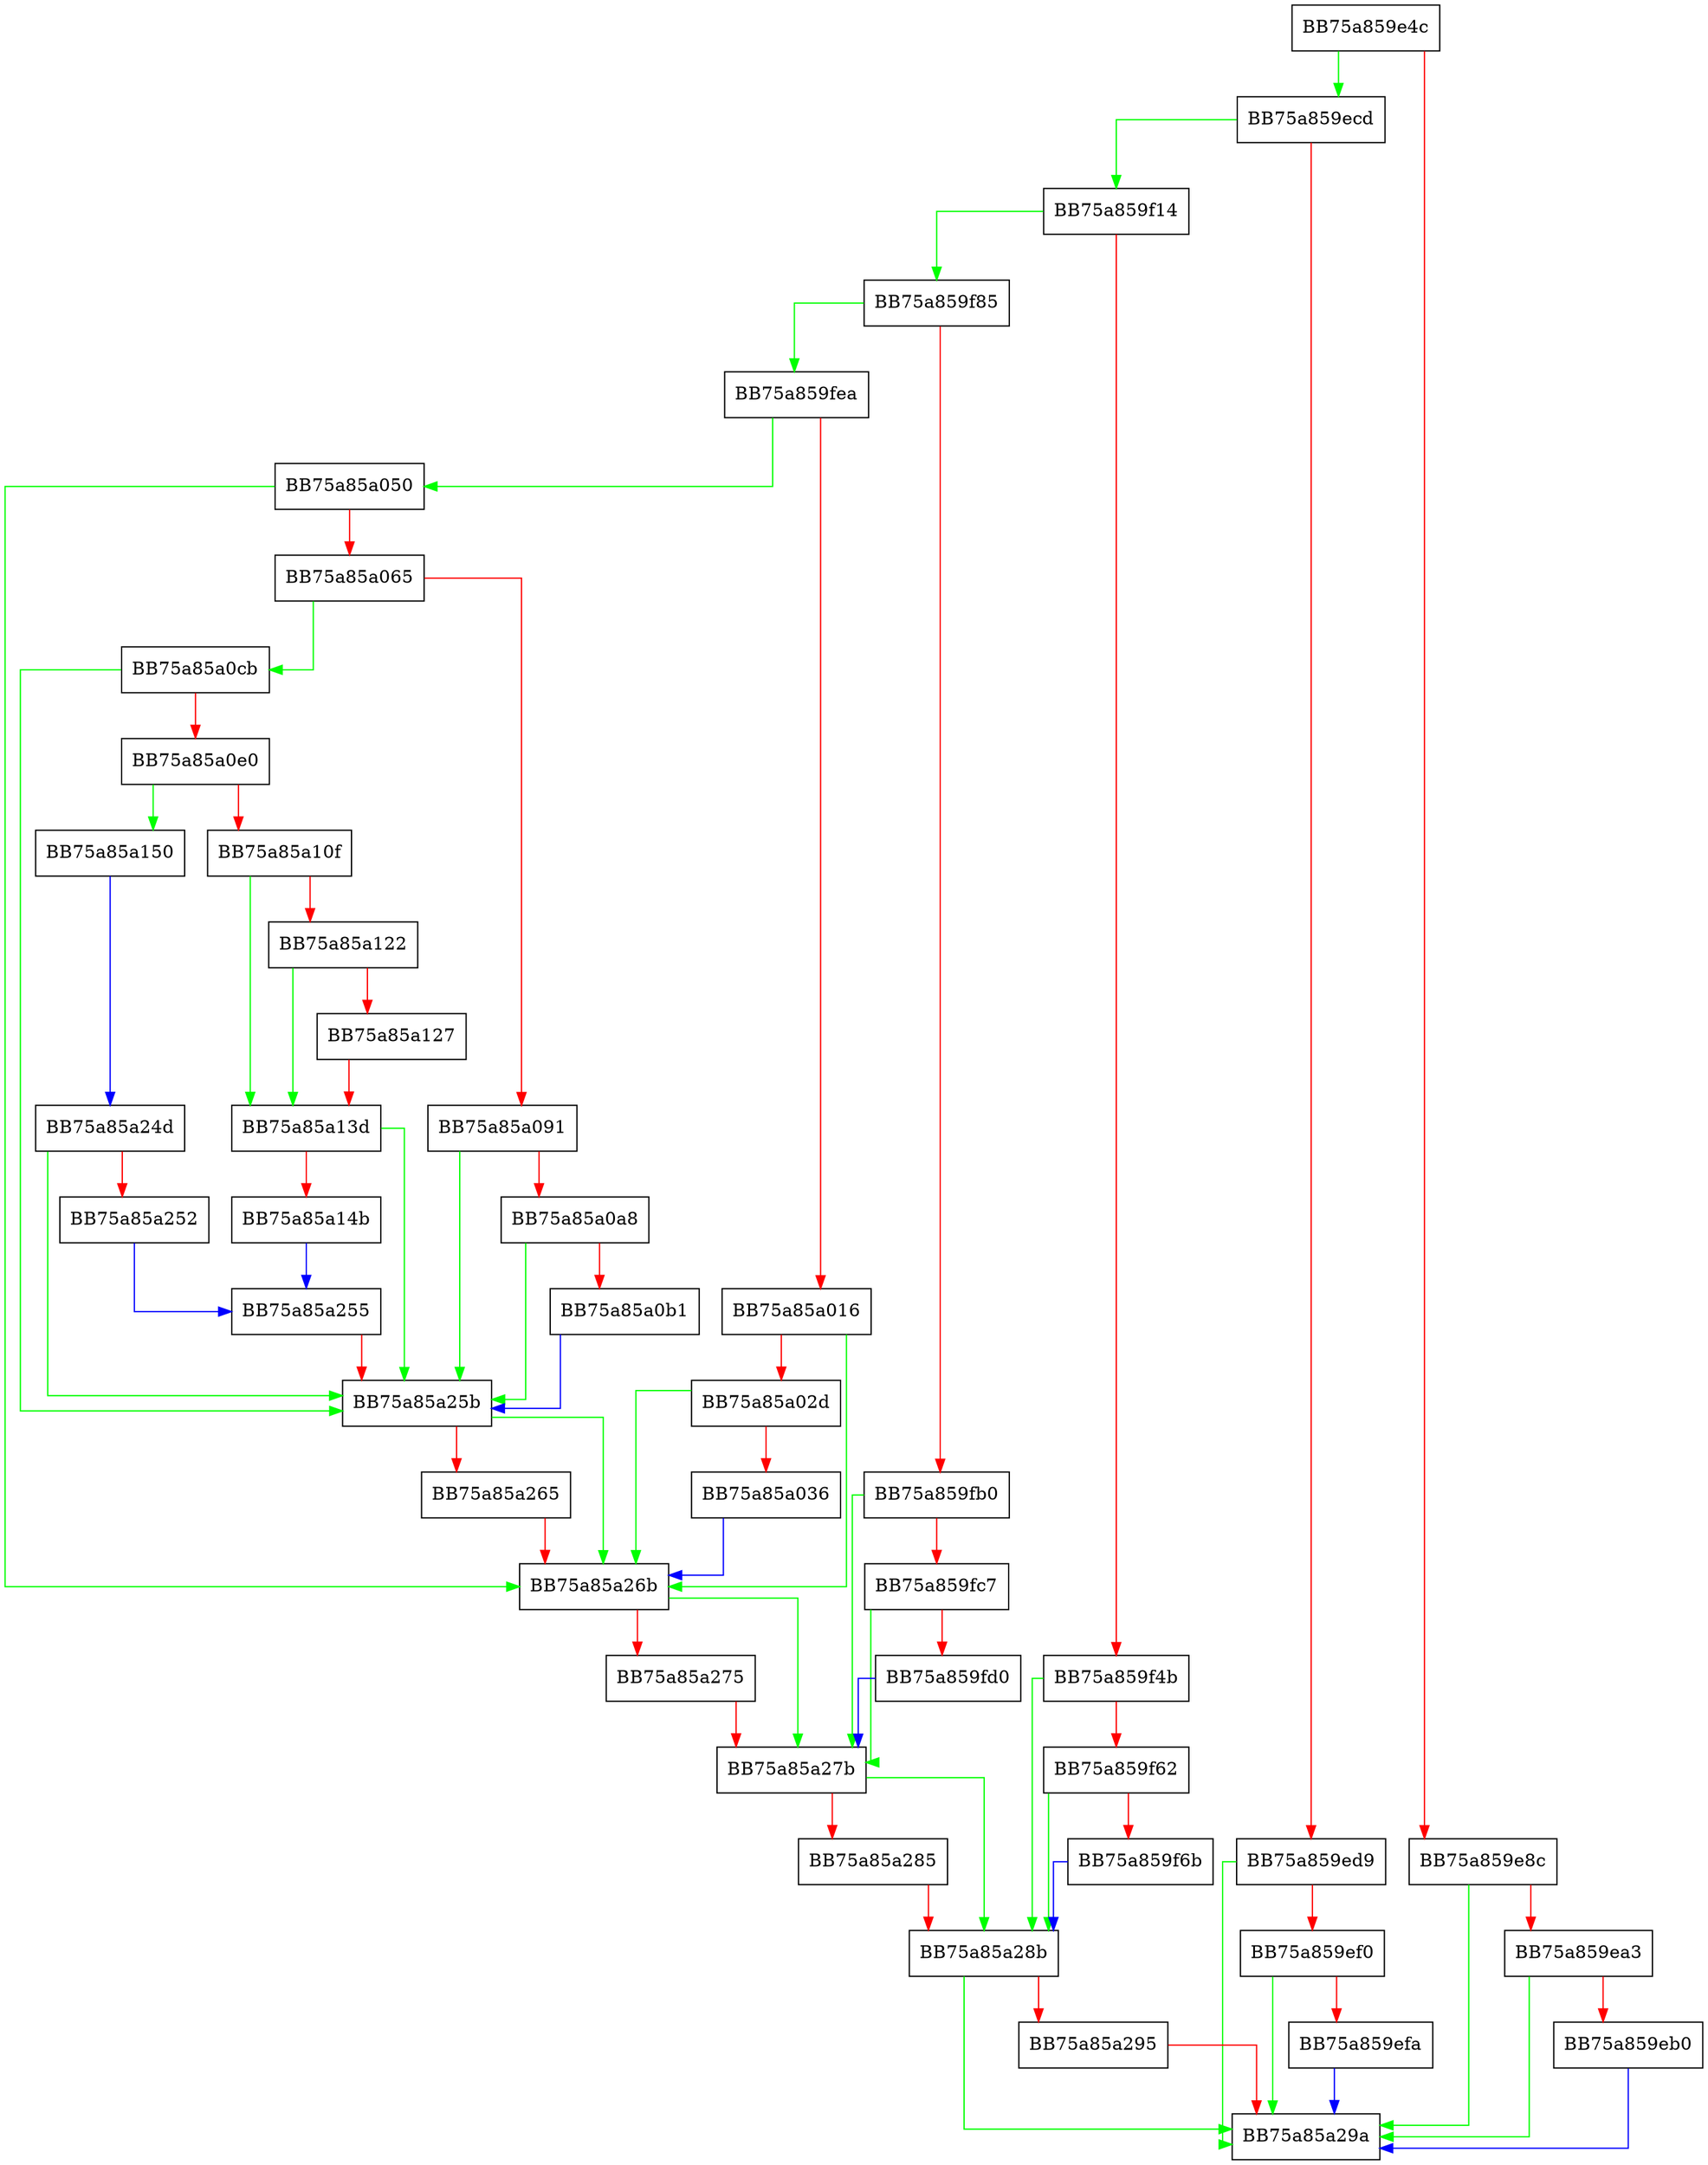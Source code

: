 digraph ProcessDotNetModuleLoadEvent {
  node [shape="box"];
  graph [splines=ortho];
  BB75a859e4c -> BB75a859ecd [color="green"];
  BB75a859e4c -> BB75a859e8c [color="red"];
  BB75a859e8c -> BB75a85a29a [color="green"];
  BB75a859e8c -> BB75a859ea3 [color="red"];
  BB75a859ea3 -> BB75a85a29a [color="green"];
  BB75a859ea3 -> BB75a859eb0 [color="red"];
  BB75a859eb0 -> BB75a85a29a [color="blue"];
  BB75a859ecd -> BB75a859f14 [color="green"];
  BB75a859ecd -> BB75a859ed9 [color="red"];
  BB75a859ed9 -> BB75a85a29a [color="green"];
  BB75a859ed9 -> BB75a859ef0 [color="red"];
  BB75a859ef0 -> BB75a85a29a [color="green"];
  BB75a859ef0 -> BB75a859efa [color="red"];
  BB75a859efa -> BB75a85a29a [color="blue"];
  BB75a859f14 -> BB75a859f85 [color="green"];
  BB75a859f14 -> BB75a859f4b [color="red"];
  BB75a859f4b -> BB75a85a28b [color="green"];
  BB75a859f4b -> BB75a859f62 [color="red"];
  BB75a859f62 -> BB75a85a28b [color="green"];
  BB75a859f62 -> BB75a859f6b [color="red"];
  BB75a859f6b -> BB75a85a28b [color="blue"];
  BB75a859f85 -> BB75a859fea [color="green"];
  BB75a859f85 -> BB75a859fb0 [color="red"];
  BB75a859fb0 -> BB75a85a27b [color="green"];
  BB75a859fb0 -> BB75a859fc7 [color="red"];
  BB75a859fc7 -> BB75a85a27b [color="green"];
  BB75a859fc7 -> BB75a859fd0 [color="red"];
  BB75a859fd0 -> BB75a85a27b [color="blue"];
  BB75a859fea -> BB75a85a050 [color="green"];
  BB75a859fea -> BB75a85a016 [color="red"];
  BB75a85a016 -> BB75a85a26b [color="green"];
  BB75a85a016 -> BB75a85a02d [color="red"];
  BB75a85a02d -> BB75a85a26b [color="green"];
  BB75a85a02d -> BB75a85a036 [color="red"];
  BB75a85a036 -> BB75a85a26b [color="blue"];
  BB75a85a050 -> BB75a85a26b [color="green"];
  BB75a85a050 -> BB75a85a065 [color="red"];
  BB75a85a065 -> BB75a85a0cb [color="green"];
  BB75a85a065 -> BB75a85a091 [color="red"];
  BB75a85a091 -> BB75a85a25b [color="green"];
  BB75a85a091 -> BB75a85a0a8 [color="red"];
  BB75a85a0a8 -> BB75a85a25b [color="green"];
  BB75a85a0a8 -> BB75a85a0b1 [color="red"];
  BB75a85a0b1 -> BB75a85a25b [color="blue"];
  BB75a85a0cb -> BB75a85a25b [color="green"];
  BB75a85a0cb -> BB75a85a0e0 [color="red"];
  BB75a85a0e0 -> BB75a85a150 [color="green"];
  BB75a85a0e0 -> BB75a85a10f [color="red"];
  BB75a85a10f -> BB75a85a13d [color="green"];
  BB75a85a10f -> BB75a85a122 [color="red"];
  BB75a85a122 -> BB75a85a13d [color="green"];
  BB75a85a122 -> BB75a85a127 [color="red"];
  BB75a85a127 -> BB75a85a13d [color="red"];
  BB75a85a13d -> BB75a85a25b [color="green"];
  BB75a85a13d -> BB75a85a14b [color="red"];
  BB75a85a14b -> BB75a85a255 [color="blue"];
  BB75a85a150 -> BB75a85a24d [color="blue"];
  BB75a85a24d -> BB75a85a25b [color="green"];
  BB75a85a24d -> BB75a85a252 [color="red"];
  BB75a85a252 -> BB75a85a255 [color="blue"];
  BB75a85a255 -> BB75a85a25b [color="red"];
  BB75a85a25b -> BB75a85a26b [color="green"];
  BB75a85a25b -> BB75a85a265 [color="red"];
  BB75a85a265 -> BB75a85a26b [color="red"];
  BB75a85a26b -> BB75a85a27b [color="green"];
  BB75a85a26b -> BB75a85a275 [color="red"];
  BB75a85a275 -> BB75a85a27b [color="red"];
  BB75a85a27b -> BB75a85a28b [color="green"];
  BB75a85a27b -> BB75a85a285 [color="red"];
  BB75a85a285 -> BB75a85a28b [color="red"];
  BB75a85a28b -> BB75a85a29a [color="green"];
  BB75a85a28b -> BB75a85a295 [color="red"];
  BB75a85a295 -> BB75a85a29a [color="red"];
}